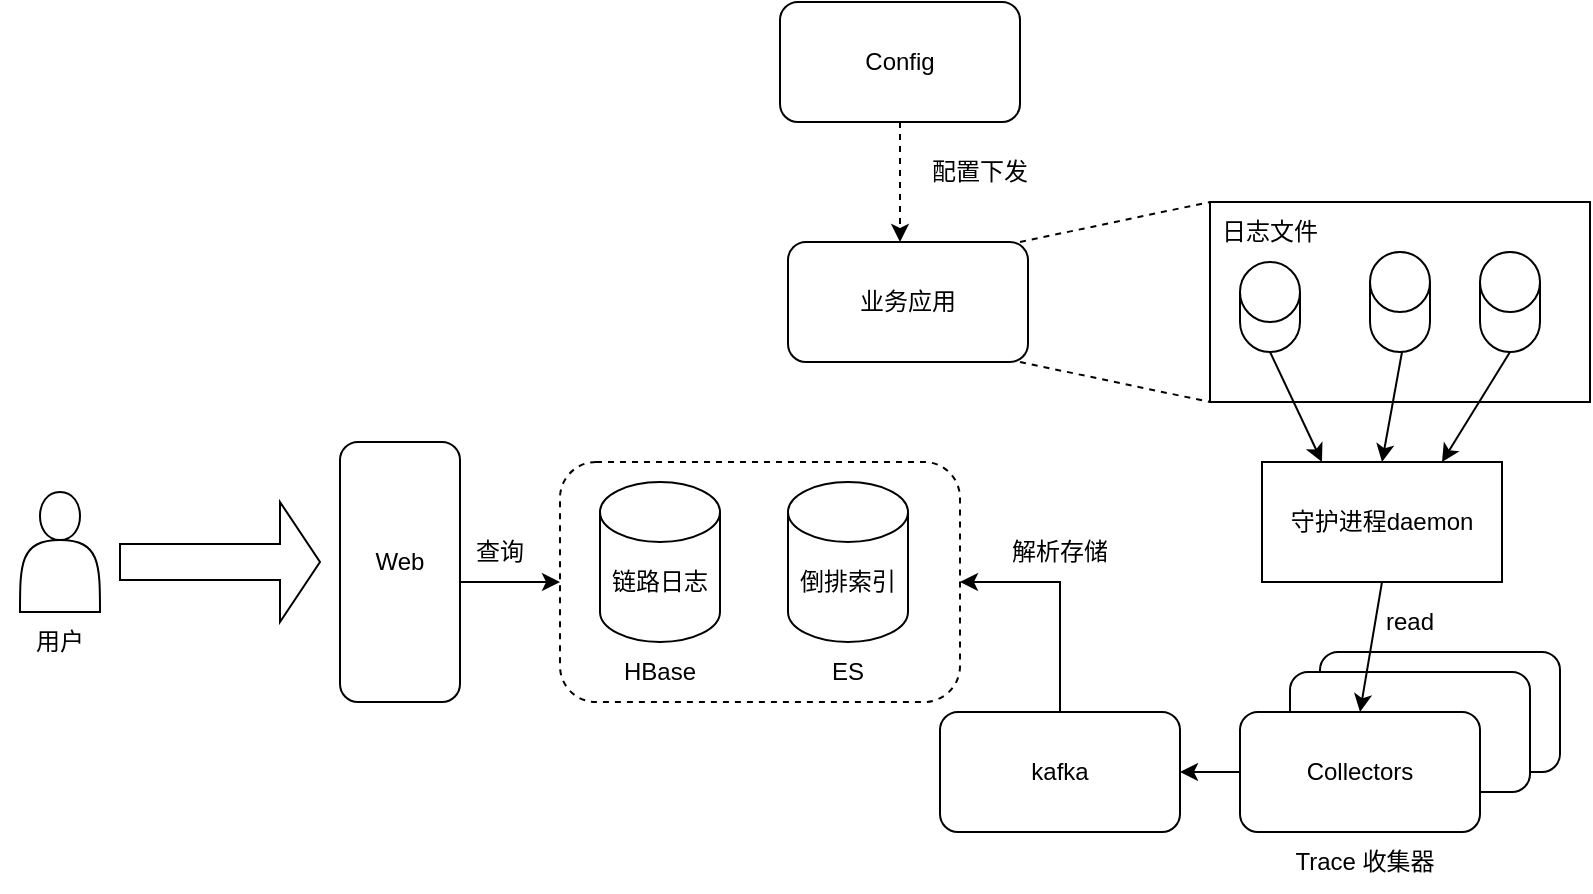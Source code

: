 <mxfile version="24.9.1">
  <diagram name="第 1 页" id="04uuIHaP94S5tHdTwGuf">
    <mxGraphModel dx="1869" dy="565" grid="1" gridSize="10" guides="1" tooltips="1" connect="1" arrows="1" fold="1" page="1" pageScale="1" pageWidth="827" pageHeight="1169" math="0" shadow="0">
      <root>
        <mxCell id="0" />
        <mxCell id="1" parent="0" />
        <mxCell id="x51nU_Jw9TD-8PZG_cWg-2" value="" style="rounded=0;whiteSpace=wrap;html=1;" vertex="1" parent="1">
          <mxGeometry x="595" y="130" width="190" height="100" as="geometry" />
        </mxCell>
        <mxCell id="x51nU_Jw9TD-8PZG_cWg-3" value="" style="shape=cylinder3;whiteSpace=wrap;html=1;boundedLbl=1;backgroundOutline=1;size=15;" vertex="1" parent="1">
          <mxGeometry x="610" y="160" width="30" height="45" as="geometry" />
        </mxCell>
        <mxCell id="x51nU_Jw9TD-8PZG_cWg-5" value="" style="shape=cylinder3;whiteSpace=wrap;html=1;boundedLbl=1;backgroundOutline=1;size=15;" vertex="1" parent="1">
          <mxGeometry x="675" y="155" width="30" height="50" as="geometry" />
        </mxCell>
        <mxCell id="x51nU_Jw9TD-8PZG_cWg-6" value="" style="shape=cylinder3;whiteSpace=wrap;html=1;boundedLbl=1;backgroundOutline=1;size=15;" vertex="1" parent="1">
          <mxGeometry x="730" y="155" width="30" height="50" as="geometry" />
        </mxCell>
        <mxCell id="x51nU_Jw9TD-8PZG_cWg-12" value="" style="endArrow=none;html=1;rounded=0;entryX=0;entryY=0;entryDx=0;entryDy=0;dashed=1;" edge="1" parent="1" target="x51nU_Jw9TD-8PZG_cWg-2">
          <mxGeometry width="50" height="50" relative="1" as="geometry">
            <mxPoint x="500" y="150" as="sourcePoint" />
            <mxPoint x="550" y="100" as="targetPoint" />
          </mxGeometry>
        </mxCell>
        <mxCell id="x51nU_Jw9TD-8PZG_cWg-13" value="" style="endArrow=none;html=1;rounded=0;exitX=1;exitY=1;exitDx=0;exitDy=0;entryX=0;entryY=1;entryDx=0;entryDy=0;dashed=1;" edge="1" parent="1" target="x51nU_Jw9TD-8PZG_cWg-2">
          <mxGeometry width="50" height="50" relative="1" as="geometry">
            <mxPoint x="500" y="210" as="sourcePoint" />
            <mxPoint x="530" y="210" as="targetPoint" />
          </mxGeometry>
        </mxCell>
        <mxCell id="x51nU_Jw9TD-8PZG_cWg-14" value="日志文件" style="text;html=1;align=center;verticalAlign=middle;whiteSpace=wrap;rounded=0;" vertex="1" parent="1">
          <mxGeometry x="595" y="130" width="60" height="30" as="geometry" />
        </mxCell>
        <mxCell id="x51nU_Jw9TD-8PZG_cWg-15" value="守护进程daemon" style="rounded=0;whiteSpace=wrap;html=1;" vertex="1" parent="1">
          <mxGeometry x="621" y="260" width="120" height="60" as="geometry" />
        </mxCell>
        <mxCell id="x51nU_Jw9TD-8PZG_cWg-21" value="" style="endArrow=classic;html=1;rounded=0;entryX=0.25;entryY=0;entryDx=0;entryDy=0;" edge="1" parent="1" target="x51nU_Jw9TD-8PZG_cWg-15">
          <mxGeometry width="50" height="50" relative="1" as="geometry">
            <mxPoint x="625" y="205" as="sourcePoint" />
            <mxPoint x="675" y="155" as="targetPoint" />
          </mxGeometry>
        </mxCell>
        <mxCell id="x51nU_Jw9TD-8PZG_cWg-22" value="" style="endArrow=classic;html=1;rounded=0;entryX=0.5;entryY=0;entryDx=0;entryDy=0;" edge="1" parent="1" target="x51nU_Jw9TD-8PZG_cWg-15">
          <mxGeometry width="50" height="50" relative="1" as="geometry">
            <mxPoint x="691" y="205" as="sourcePoint" />
            <mxPoint x="741" y="155" as="targetPoint" />
          </mxGeometry>
        </mxCell>
        <mxCell id="x51nU_Jw9TD-8PZG_cWg-23" value="" style="endArrow=classic;html=1;rounded=0;exitX=0.5;exitY=1;exitDx=0;exitDy=0;exitPerimeter=0;entryX=0.75;entryY=0;entryDx=0;entryDy=0;" edge="1" parent="1" source="x51nU_Jw9TD-8PZG_cWg-6" target="x51nU_Jw9TD-8PZG_cWg-15">
          <mxGeometry width="50" height="50" relative="1" as="geometry">
            <mxPoint x="770" y="300" as="sourcePoint" />
            <mxPoint x="820" y="250" as="targetPoint" />
          </mxGeometry>
        </mxCell>
        <mxCell id="x51nU_Jw9TD-8PZG_cWg-24" value="" style="rounded=1;whiteSpace=wrap;html=1;" vertex="1" parent="1">
          <mxGeometry x="650" y="355" width="120" height="60" as="geometry" />
        </mxCell>
        <mxCell id="x51nU_Jw9TD-8PZG_cWg-26" value="" style="rounded=1;whiteSpace=wrap;html=1;" vertex="1" parent="1">
          <mxGeometry x="635" y="365" width="120" height="60" as="geometry" />
        </mxCell>
        <mxCell id="x51nU_Jw9TD-8PZG_cWg-82" value="" style="edgeStyle=orthogonalEdgeStyle;rounded=0;orthogonalLoop=1;jettySize=auto;html=1;" edge="1" parent="1" source="x51nU_Jw9TD-8PZG_cWg-27" target="x51nU_Jw9TD-8PZG_cWg-81">
          <mxGeometry relative="1" as="geometry" />
        </mxCell>
        <mxCell id="x51nU_Jw9TD-8PZG_cWg-27" value="Collectors" style="rounded=1;whiteSpace=wrap;html=1;" vertex="1" parent="1">
          <mxGeometry x="610" y="385" width="120" height="60" as="geometry" />
        </mxCell>
        <mxCell id="x51nU_Jw9TD-8PZG_cWg-29" value="" style="endArrow=classic;html=1;rounded=0;entryX=0.5;entryY=0;entryDx=0;entryDy=0;exitX=0.5;exitY=1;exitDx=0;exitDy=0;" edge="1" parent="1" source="x51nU_Jw9TD-8PZG_cWg-15" target="x51nU_Jw9TD-8PZG_cWg-27">
          <mxGeometry width="50" height="50" relative="1" as="geometry">
            <mxPoint x="715" y="325" as="sourcePoint" />
            <mxPoint x="765" y="275" as="targetPoint" />
          </mxGeometry>
        </mxCell>
        <mxCell id="x51nU_Jw9TD-8PZG_cWg-30" value="read" style="text;html=1;align=center;verticalAlign=middle;whiteSpace=wrap;rounded=0;" vertex="1" parent="1">
          <mxGeometry x="665" y="325" width="60" height="30" as="geometry" />
        </mxCell>
        <mxCell id="x51nU_Jw9TD-8PZG_cWg-60" value="" style="edgeStyle=orthogonalEdgeStyle;rounded=0;orthogonalLoop=1;jettySize=auto;html=1;dashed=1;" edge="1" parent="1" source="x51nU_Jw9TD-8PZG_cWg-59">
          <mxGeometry relative="1" as="geometry">
            <mxPoint x="440" y="150" as="targetPoint" />
          </mxGeometry>
        </mxCell>
        <mxCell id="x51nU_Jw9TD-8PZG_cWg-59" value="Config" style="rounded=1;whiteSpace=wrap;html=1;" vertex="1" parent="1">
          <mxGeometry x="380" y="30" width="120" height="60" as="geometry" />
        </mxCell>
        <mxCell id="x51nU_Jw9TD-8PZG_cWg-61" value="配置下发" style="text;html=1;align=center;verticalAlign=middle;whiteSpace=wrap;rounded=0;" vertex="1" parent="1">
          <mxGeometry x="450" y="100" width="60" height="30" as="geometry" />
        </mxCell>
        <mxCell id="x51nU_Jw9TD-8PZG_cWg-62" value="Trace 收集器" style="text;html=1;align=center;verticalAlign=middle;whiteSpace=wrap;rounded=0;" vertex="1" parent="1">
          <mxGeometry x="635" y="445" width="75" height="30" as="geometry" />
        </mxCell>
        <mxCell id="x51nU_Jw9TD-8PZG_cWg-63" value="" style="rounded=1;whiteSpace=wrap;html=1;dashed=1;" vertex="1" parent="1">
          <mxGeometry x="270" y="260" width="200" height="120" as="geometry" />
        </mxCell>
        <mxCell id="x51nU_Jw9TD-8PZG_cWg-64" value="" style="shape=cylinder3;whiteSpace=wrap;html=1;boundedLbl=1;backgroundOutline=1;size=15;" vertex="1" parent="1">
          <mxGeometry x="290" y="270" width="60" height="80" as="geometry" />
        </mxCell>
        <mxCell id="x51nU_Jw9TD-8PZG_cWg-65" value="" style="shape=cylinder3;whiteSpace=wrap;html=1;boundedLbl=1;backgroundOutline=1;size=15;" vertex="1" parent="1">
          <mxGeometry x="384" y="270" width="60" height="80" as="geometry" />
        </mxCell>
        <mxCell id="x51nU_Jw9TD-8PZG_cWg-66" value="链路日志" style="text;html=1;align=center;verticalAlign=middle;whiteSpace=wrap;rounded=0;" vertex="1" parent="1">
          <mxGeometry x="290" y="305" width="60" height="30" as="geometry" />
        </mxCell>
        <mxCell id="x51nU_Jw9TD-8PZG_cWg-67" value="倒排索引" style="text;html=1;align=center;verticalAlign=middle;whiteSpace=wrap;rounded=0;" vertex="1" parent="1">
          <mxGeometry x="384" y="305" width="60" height="30" as="geometry" />
        </mxCell>
        <mxCell id="x51nU_Jw9TD-8PZG_cWg-68" value="HBase" style="text;html=1;align=center;verticalAlign=middle;whiteSpace=wrap;rounded=0;" vertex="1" parent="1">
          <mxGeometry x="290" y="350" width="60" height="30" as="geometry" />
        </mxCell>
        <mxCell id="x51nU_Jw9TD-8PZG_cWg-69" value="ES" style="text;html=1;align=center;verticalAlign=middle;whiteSpace=wrap;rounded=0;" vertex="1" parent="1">
          <mxGeometry x="384" y="350" width="60" height="30" as="geometry" />
        </mxCell>
        <mxCell id="x51nU_Jw9TD-8PZG_cWg-70" value="" style="shape=actor;whiteSpace=wrap;html=1;" vertex="1" parent="1">
          <mxGeometry y="275" width="40" height="60" as="geometry" />
        </mxCell>
        <mxCell id="x51nU_Jw9TD-8PZG_cWg-71" value="" style="shape=singleArrow;whiteSpace=wrap;html=1;" vertex="1" parent="1">
          <mxGeometry x="50" y="280" width="100" height="60" as="geometry" />
        </mxCell>
        <mxCell id="x51nU_Jw9TD-8PZG_cWg-72" value="" style="rounded=1;whiteSpace=wrap;html=1;" vertex="1" parent="1">
          <mxGeometry x="160" y="250" width="60" height="130" as="geometry" />
        </mxCell>
        <mxCell id="x51nU_Jw9TD-8PZG_cWg-73" value="Web" style="text;html=1;align=center;verticalAlign=middle;whiteSpace=wrap;rounded=0;" vertex="1" parent="1">
          <mxGeometry x="160" y="295" width="60" height="30" as="geometry" />
        </mxCell>
        <mxCell id="x51nU_Jw9TD-8PZG_cWg-74" value="用户" style="text;html=1;align=center;verticalAlign=middle;whiteSpace=wrap;rounded=0;" vertex="1" parent="1">
          <mxGeometry x="-10" y="335" width="60" height="30" as="geometry" />
        </mxCell>
        <mxCell id="x51nU_Jw9TD-8PZG_cWg-76" value="" style="endArrow=classic;html=1;rounded=0;" edge="1" parent="1" target="x51nU_Jw9TD-8PZG_cWg-63">
          <mxGeometry width="50" height="50" relative="1" as="geometry">
            <mxPoint x="220" y="320" as="sourcePoint" />
            <mxPoint x="270" y="270" as="targetPoint" />
          </mxGeometry>
        </mxCell>
        <mxCell id="x51nU_Jw9TD-8PZG_cWg-77" value="查询" style="text;html=1;align=center;verticalAlign=middle;whiteSpace=wrap;rounded=0;" vertex="1" parent="1">
          <mxGeometry x="210" y="290" width="60" height="30" as="geometry" />
        </mxCell>
        <mxCell id="x51nU_Jw9TD-8PZG_cWg-84" style="edgeStyle=orthogonalEdgeStyle;rounded=0;orthogonalLoop=1;jettySize=auto;html=1;entryX=1;entryY=0.5;entryDx=0;entryDy=0;" edge="1" parent="1" source="x51nU_Jw9TD-8PZG_cWg-81" target="x51nU_Jw9TD-8PZG_cWg-63">
          <mxGeometry relative="1" as="geometry" />
        </mxCell>
        <mxCell id="x51nU_Jw9TD-8PZG_cWg-81" value="kafka" style="rounded=1;whiteSpace=wrap;html=1;" vertex="1" parent="1">
          <mxGeometry x="460" y="385" width="120" height="60" as="geometry" />
        </mxCell>
        <mxCell id="x51nU_Jw9TD-8PZG_cWg-85" value="解析存储" style="text;html=1;align=center;verticalAlign=middle;whiteSpace=wrap;rounded=0;" vertex="1" parent="1">
          <mxGeometry x="490" y="290" width="60" height="30" as="geometry" />
        </mxCell>
        <mxCell id="x51nU_Jw9TD-8PZG_cWg-86" value="业务应用" style="rounded=1;whiteSpace=wrap;html=1;" vertex="1" parent="1">
          <mxGeometry x="384" y="150" width="120" height="60" as="geometry" />
        </mxCell>
      </root>
    </mxGraphModel>
  </diagram>
</mxfile>
